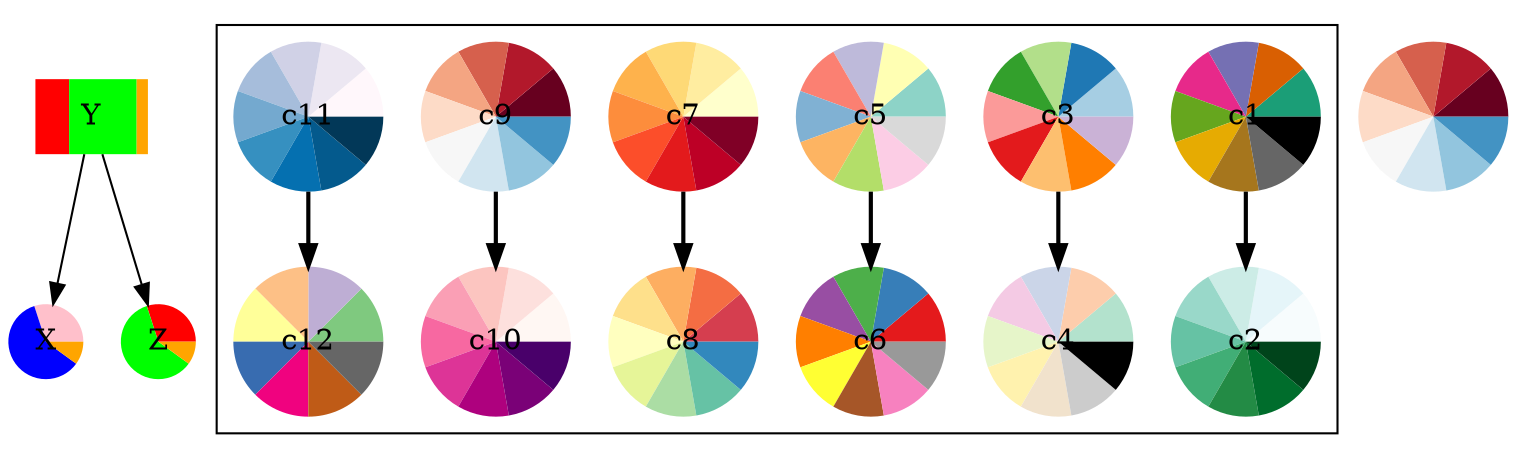 digraph G {
  bgcolor=none

  subgraph sg1 {
    node [shape=circle style=wedged penwidth=0
      fillcolor="red;0.3:green;0.6:orange"]
    X [fillcolor="pink;0.3:blue;0.6:orange"]
    Y [style=striped shape=rectangle ]
    Z

    Y -> X
    Y -> Z
  }

  subgraph cluster_0 {
    node [shape=circle width=1
      // label=""
      style=wedged penwidth=0
    ]

    c1 [colorscheme=dark28 color="1:2:3:4:5:6:7:8:9" ]
    c2 [colorscheme=bugn9 color="1:2:3:4:5:6:7:8:9" ]
    c3 [colorscheme=paired12 color="1:2:3:4:5:6:7:8:9" ]
    c4 [colorscheme=pastel28 color="1:2:3:4:5:6:7:8:9" ]
    c5 [colorscheme=set39 color="1:2:3:4:5:6:7:8:9" ]
    c6 [colorscheme=set19 color="1:2:3:4:5:6:7:8:9" ]
    c7 [colorscheme=ylorrd9 color="1:2:3:4:5:6:7:8:9" ]
    c8 [colorscheme=spectral9 color="1:2:3:4:5:6:7:8:9" ]
    c9 [colorscheme=rdbu11 color="1:2:3:4:5:6:7:8:9" ]
    c10 [colorscheme=rdpu9 color="1:2:3:4:5:6:7:8:9" ]
    c11 [colorscheme=pubu9 color="1:2:3:4:5:6:7:8:9" ]
    c12 [colorscheme=accent8 color="1:2:3:4:5:6:7:8" ]

    edge [penwidth=2]
    c1 -> c2
    c3 -> c4
    c5 -> c6
    c7 -> c8
    c9 -> c10
    c11 -> c12
  }

  subgraph piechart {
    node [
      shape=circle
      style=wedged
      colorscheme=rdbu11
      width=1                 // graph size
      penwidth=0              // remove black border
      label=""                // remove label
    ]

    1 [ color="1:2:3:4:5:6:7:8:9" ]
  }
}